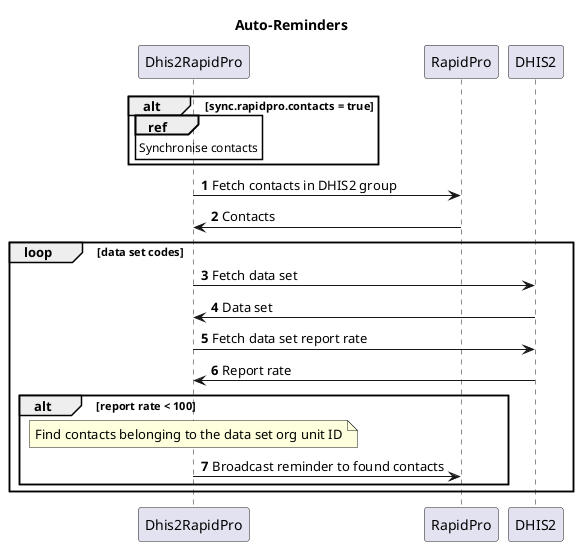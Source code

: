 @startuml
title Auto-Reminders
autonumber
skinparam responseMessageBelowArrow true
alt sync.rapidpro.contacts = true
    ref over Dhis2RapidPro : Synchronise contacts
end
Dhis2RapidPro -> RapidPro: Fetch contacts in DHIS2 group
RapidPro -> Dhis2RapidPro: Contacts
loop data set codes
    Dhis2RapidPro -> DHIS2: Fetch data set
    DHIS2 -> Dhis2RapidPro: Data set
    Dhis2RapidPro -> DHIS2: Fetch data set report rate
    DHIS2 -> Dhis2RapidPro: Report rate
    alt report rate < 100
        note over Dhis2RapidPro: Find contacts belonging to the data set org unit ID
        Dhis2RapidPro -> RapidPro: Broadcast reminder to found contacts
    end
end
@enduml